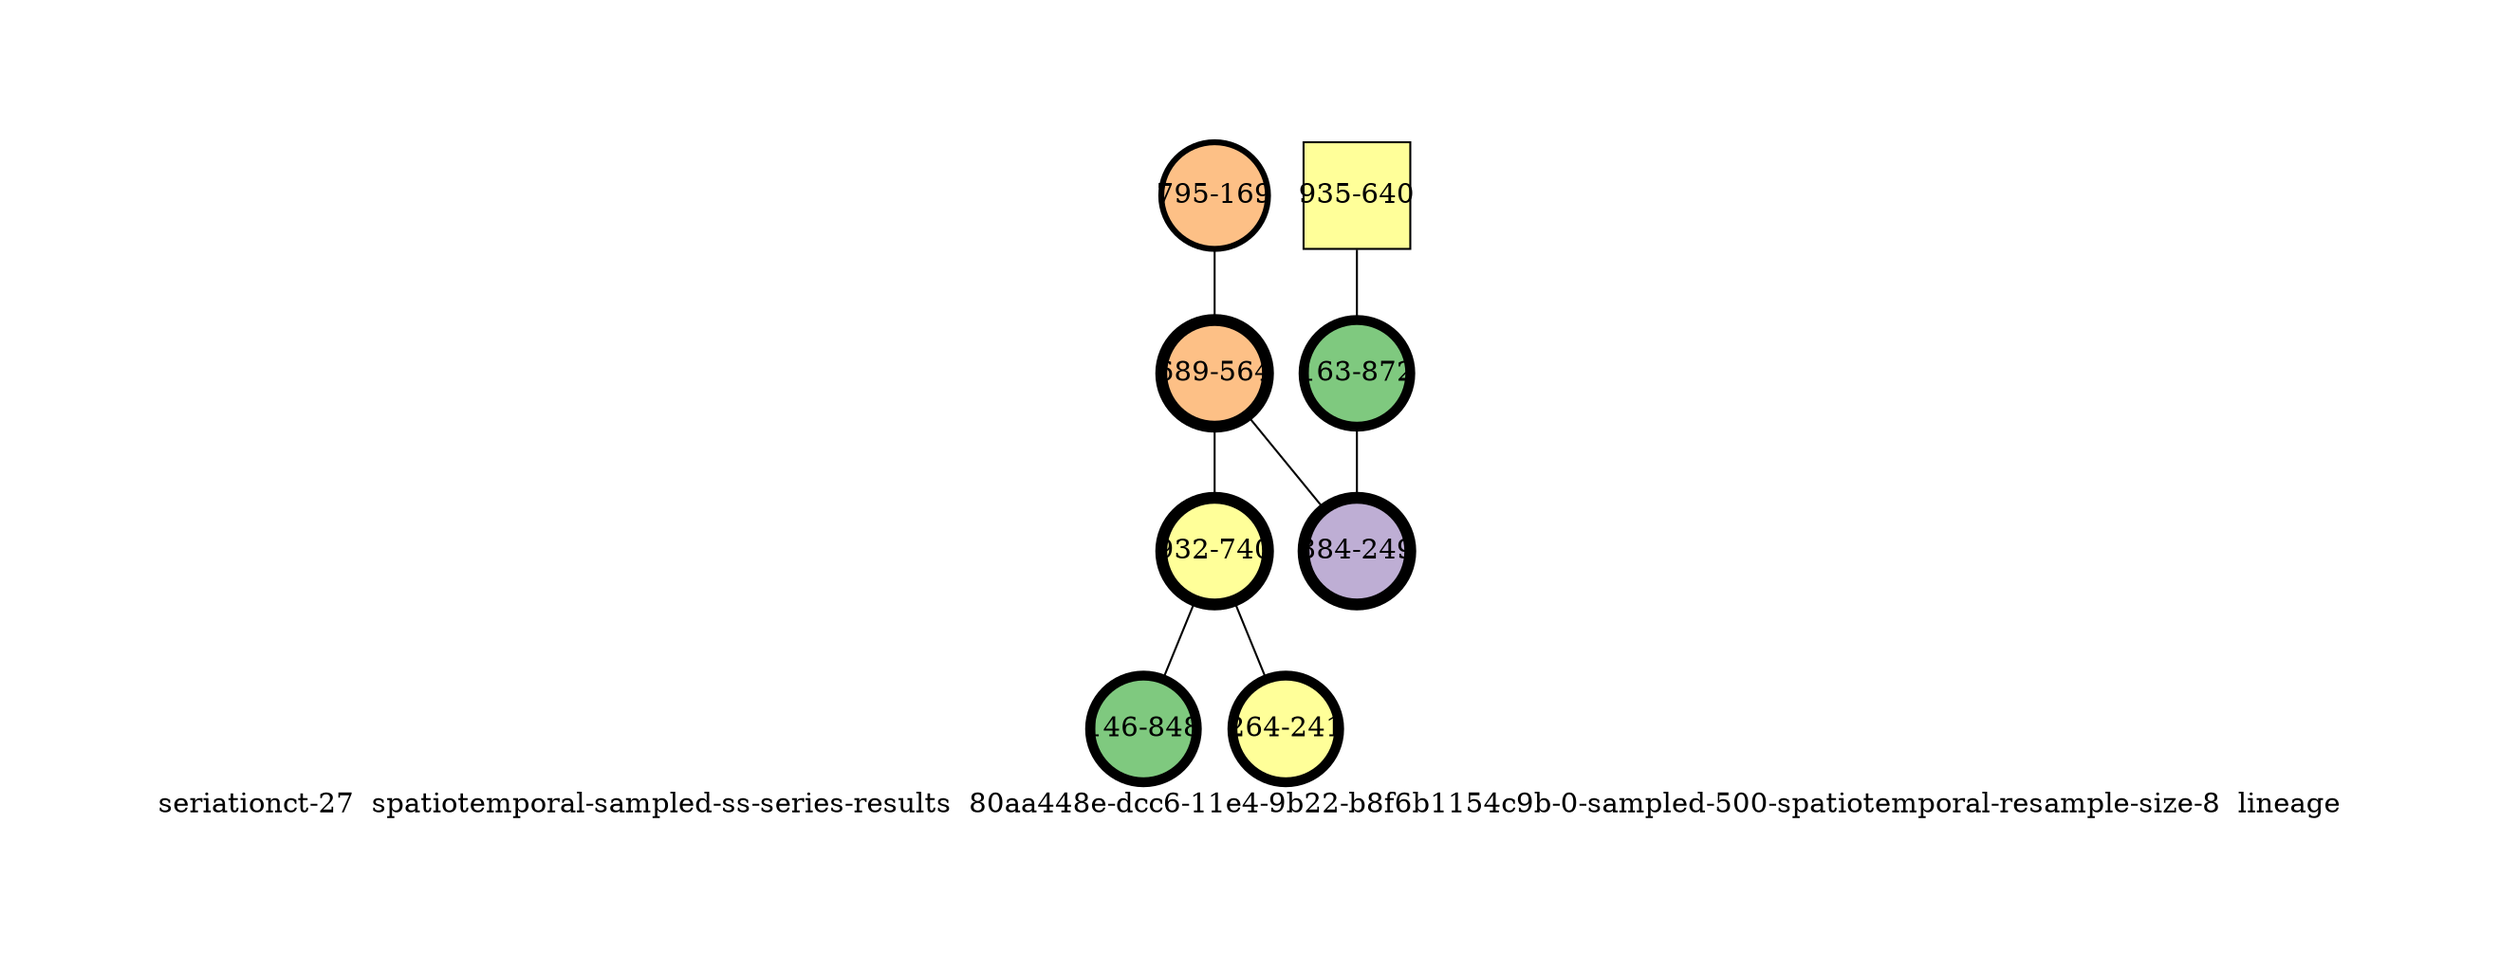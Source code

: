 strict graph "seriationct-27  spatiotemporal-sampled-ss-series-results  80aa448e-dcc6-11e4-9b22-b8f6b1154c9b-0-sampled-500-spatiotemporal-resample-size-8  lineage" {
labelloc=b;
ratio=auto;
pad="1.0";
label="seriationct-27  spatiotemporal-sampled-ss-series-results  80aa448e-dcc6-11e4-9b22-b8f6b1154c9b-0-sampled-500-spatiotemporal-resample-size-8  lineage";
node [width="0.75", style=filled, fixedsize=true, height="0.75", shape=circle, label=""];
0 [xCoordinate="169.0", appears_in_slice=3, yCoordinate="795.0", colorscheme=accent6, lineage_id=0, short_label="795-169", label="795-169", shape=circle, cluster_id=2, fillcolor=3, size="500.0", id=0, penwidth="3.0"];
1 [xCoordinate="564.0", appears_in_slice=6, yCoordinate="689.0", colorscheme=accent6, lineage_id=0, short_label="689-564", label="689-564", shape=circle, cluster_id=2, fillcolor=3, size="500.0", id=1, penwidth="6.0"];
2 [xCoordinate="640.0", appears_in_slice=1, yCoordinate="935.0", colorscheme=accent6, lineage_id=1, short_label="935-640", label="935-640", shape=square, cluster_id=3, fillcolor=4, size="500.0", id=2, penwidth="1.0"];
3 [xCoordinate="740.0", appears_in_slice=6, yCoordinate="932.0", colorscheme=accent6, lineage_id=0, short_label="932-740", label="932-740", shape=circle, cluster_id=3, fillcolor=4, size="500.0", id=3, penwidth="6.0"];
4 [xCoordinate="872.0", appears_in_slice=5, yCoordinate="163.0", colorscheme=accent6, lineage_id=0, short_label="163-872", label="163-872", shape=circle, cluster_id=0, fillcolor=1, size="500.0", id=4, penwidth="5.0"];
5 [xCoordinate="848.0", appears_in_slice=5, yCoordinate="146.0", colorscheme=accent6, lineage_id=0, short_label="146-848", label="146-848", shape=circle, cluster_id=0, fillcolor=1, size="500.0", id=5, penwidth="5.0"];
6 [xCoordinate="249.0", appears_in_slice=6, yCoordinate="384.0", colorscheme=accent6, lineage_id=0, short_label="384-249", label="384-249", shape=circle, cluster_id=1, fillcolor=2, size="500.0", id=6, penwidth="6.0"];
7 [xCoordinate="241.0", appears_in_slice=5, yCoordinate="264.0", colorscheme=accent6, lineage_id=0, short_label="264-241", label="264-241", shape=circle, cluster_id=3, fillcolor=4, size="500.0", id=7, penwidth="5.0"];
0 -- 1  [inverseweight="2.00636626853", weight="0.498413482964"];
1 -- 3  [inverseweight="2.88800308522", weight="0.346260017906"];
1 -- 6  [inverseweight="17.3135840266", weight="0.0577581163128"];
2 -- 4  [inverseweight="1.22276071781", weight="0.817821496416"];
3 -- 5  [inverseweight="7.03179938079", weight="0.142211110677"];
3 -- 7  [inverseweight="2.93751955293", weight="0.34042326595"];
4 -- 6  [inverseweight="2.20510517125", weight="0.453493109099"];
}
